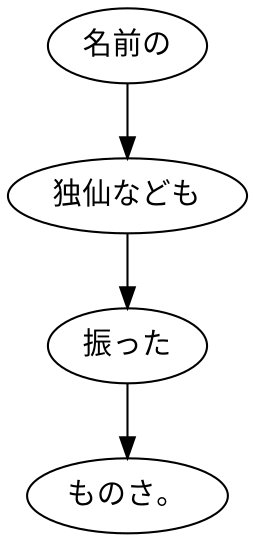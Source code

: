 digraph graph6079 {
	node0 [label="名前の"];
	node1 [label="独仙なども"];
	node2 [label="振った"];
	node3 [label="ものさ。"];
	node0 -> node1;
	node1 -> node2;
	node2 -> node3;
}
